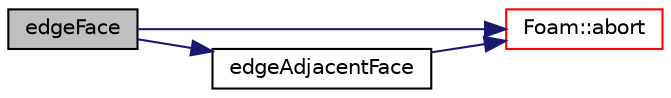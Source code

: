 digraph "edgeFace"
{
  bgcolor="transparent";
  edge [fontname="Helvetica",fontsize="10",labelfontname="Helvetica",labelfontsize="10"];
  node [fontname="Helvetica",fontsize="10",shape=record];
  rankdir="LR";
  Node1 [label="edgeFace",height=0.2,width=0.4,color="black", fillcolor="grey75", style="filled", fontcolor="black"];
  Node1 -> Node2 [color="midnightblue",fontsize="10",style="solid",fontname="Helvetica"];
  Node2 [label="Foam::abort",height=0.2,width=0.4,color="red",URL="$a10979.html#a447107a607d03e417307c203fa5fb44b"];
  Node1 -> Node3 [color="midnightblue",fontsize="10",style="solid",fontname="Helvetica"];
  Node3 [label="edgeAdjacentFace",height=0.2,width=0.4,color="black",URL="$a02641.html#ab96512469c8067d96d3c41b20bb1e45c",tooltip="Return face adjacent to the given face sharing the same edge. "];
  Node3 -> Node2 [color="midnightblue",fontsize="10",style="solid",fontname="Helvetica"];
}
